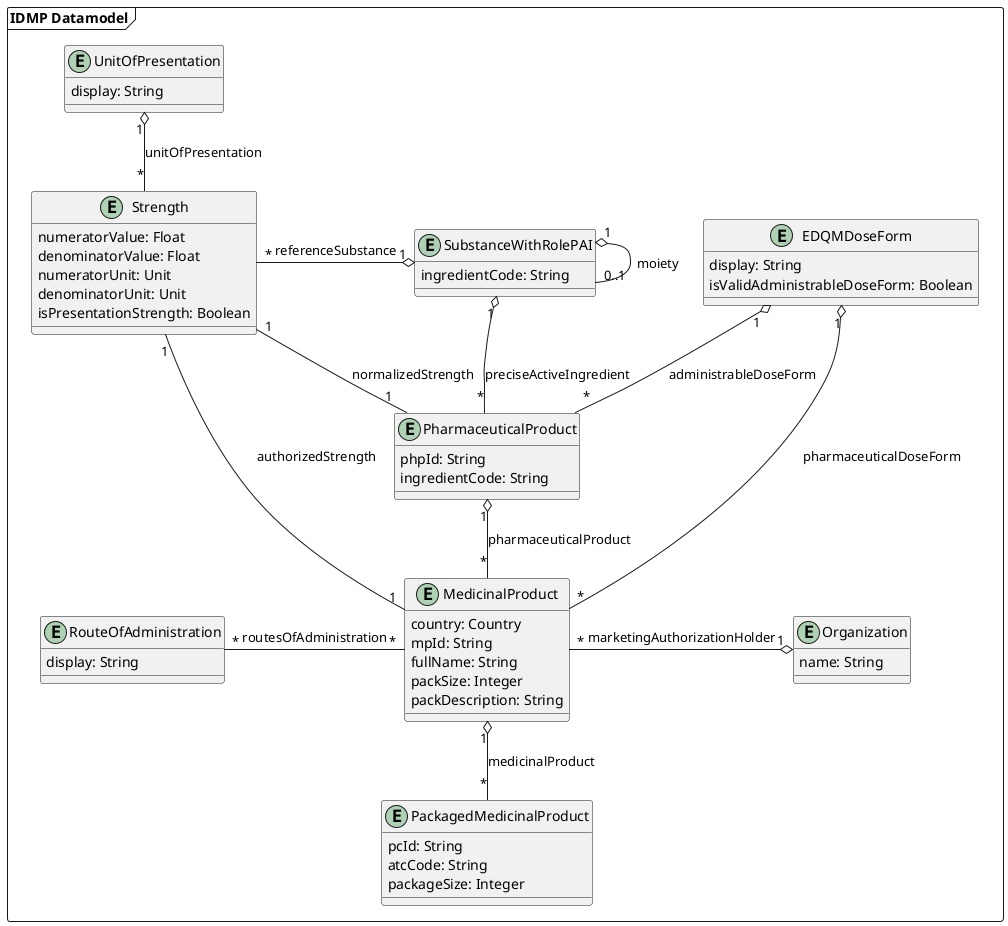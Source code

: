 @startuml
'https://plantuml.com/class-diagram

package "IDMP Datamodel" as idmpDatamodel <<frame>> {
    entity RouteOfAdministration {
        display: String
    }

    entity UnitOfPresentation {
        display: String
    }

    together {
        entity EDQMDoseForm {
            display: String
            isValidAdministrableDoseForm: Boolean
        }

        entity Strength {
            numeratorValue: Float
            denominatorValue: Float
            numeratorUnit: Unit
            denominatorUnit: Unit
            isPresentationStrength: Boolean
        }

        entity SubstanceWithRolePAI {
            ingredientCode: String
        }
    }

    entity PharmaceuticalProduct {
        phpId: String
        ingredientCode: String
    }

    entity MedicinalProduct {
        country: Country
        mpId: String
        fullName: String
        packSize: Integer
        packDescription: String
    }

    entity PackagedMedicinalProduct {
        pcId: String
        atcCode: String
        packageSize: Integer
    }

    entity Organization {
        name: String
    }

    SubstanceWithRolePAI "1" o---- "*" PharmaceuticalProduct : preciseActiveIngredient
    SubstanceWithRolePAI "1" o- "0..1" SubstanceWithRolePAI : moiety
    EDQMDoseForm "1" o-- "*" PharmaceuticalProduct : administrableDoseForm
    Strength "1" -- "1" PharmaceuticalProduct : normalizedStrength

    PharmaceuticalProduct "1" o-- "*" MedicinalProduct : pharmaceuticalProduct

    MedicinalProduct "1" o-- "*" PackagedMedicinalProduct : medicinalProduct
    MedicinalProduct "*" --o "1" EDQMDoseForm : pharmaceuticalDoseForm
    MedicinalProduct "1" -- "1" Strength : authorizedStrength
    RouteOfAdministration "*" - "*" MedicinalProduct : routesOfAdministration
    ' UnitOfPresentation "1" o- "*" MedicinalProduct : unitOfPresentation
    UnitOfPresentation "1" o-- "*" Strength: unitOfPresentation

    MedicinalProduct "*" -o "1" Organization : marketingAuthorizationHolder

    Strength "*" -o "1" SubstanceWithRolePAI : referenceSubstance
}
@enduml